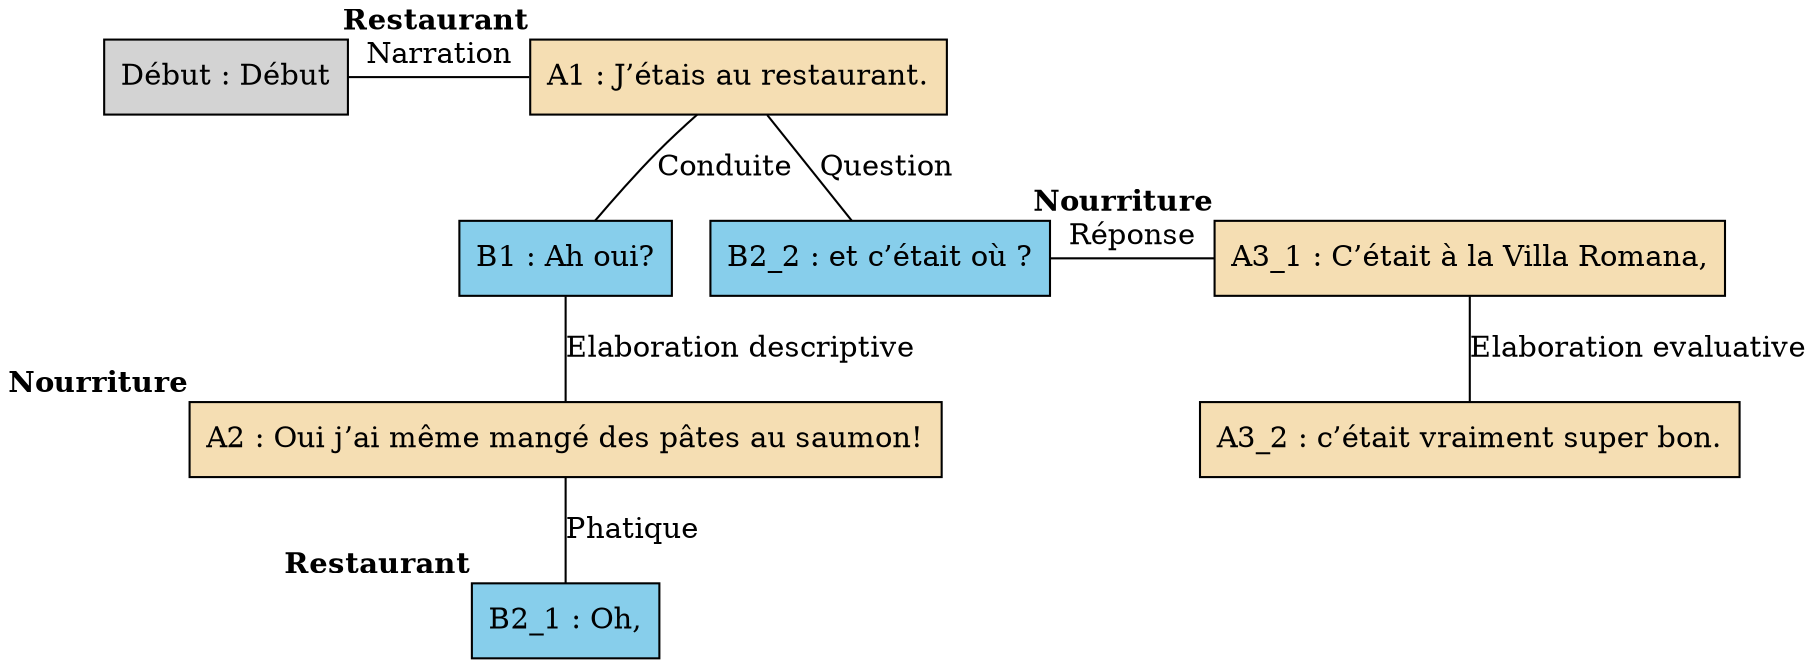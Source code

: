 digraph A08 {
	node [shape=box style=filled]
	"Début" [label="Début : Début" xlabel=""]
	A1 [label="A1 : J’étais au restaurant." fillcolor=wheat xlabel=<<B>Restaurant</B>>]
	B1 [label="B1 : Ah oui?" fillcolor=skyblue xlabel=""]
	A2 [label="A2 : Oui j’ai même mangé des pâtes au saumon!" fillcolor=wheat xlabel=<<B>Nourriture</B>>]
	B2_1 [label="B2_1 : Oh," fillcolor=skyblue xlabel=<<B>Restaurant</B>>]
	B2_2 [label="B2_2 : et c’était où ?" fillcolor=skyblue xlabel=""]
	A3_1 [label="A3_1 : C’était à la Villa Romana," fillcolor=wheat xlabel=<<B>Nourriture</B>>]
	A3_2 [label="A3_2 : c’était vraiment super bon." fillcolor=wheat xlabel=""]
	{
		rank=same
		"Début"
		A1
		"Début" -> A1 [label=Narration dir=none]
	}
	A1 -> B1 [label=Conduite dir=none]
	B1 -> A2 [label="Elaboration descriptive" dir=none]
	A1 -> B2_2 [label=Question dir=none]
	A2 -> B2_1 [label=Phatique dir=none]
	{
		rank=same
		B2_2
		A3_1
		B2_2 -> A3_1 [label="Réponse" dir=none]
	}
	A3_1 -> A3_2 [label="Elaboration evaluative" dir=none]
}
